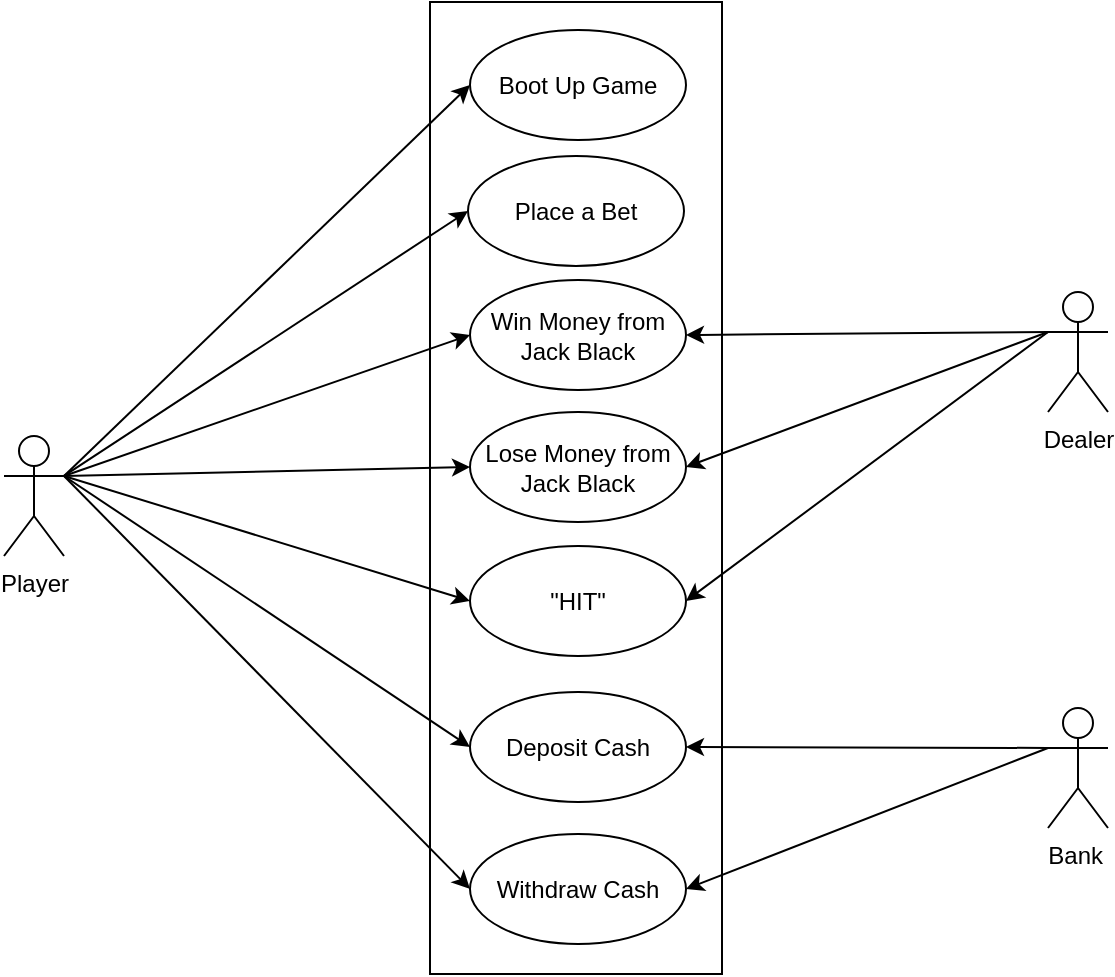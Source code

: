 <mxfile version="15.1.4" type="device"><diagram id="J6G4AC21ZZnvLt-BhjGy" name="Page-1"><mxGraphModel dx="1048" dy="420" grid="0" gridSize="10" guides="1" tooltips="1" connect="1" arrows="1" fold="1" page="0" pageScale="1" pageWidth="850" pageHeight="1100" math="0" shadow="0"><root><mxCell id="0"/><mxCell id="1" parent="0"/><mxCell id="E6azznWTdcwUSKMaCoXC-1" value="Player" style="shape=umlActor;verticalLabelPosition=bottom;verticalAlign=top;html=1;outlineConnect=0;" parent="1" vertex="1"><mxGeometry x="347" y="623" width="30" height="60" as="geometry"/></mxCell><mxCell id="E6azznWTdcwUSKMaCoXC-3" value="Dealer" style="shape=umlActor;verticalLabelPosition=bottom;verticalAlign=top;html=1;outlineConnect=0;" parent="1" vertex="1"><mxGeometry x="869" y="551" width="30" height="60" as="geometry"/></mxCell><mxCell id="E6azznWTdcwUSKMaCoXC-8" value="" style="rounded=0;whiteSpace=wrap;html=1;" parent="1" vertex="1"><mxGeometry x="560" y="406" width="146" height="486" as="geometry"/></mxCell><mxCell id="E6azznWTdcwUSKMaCoXC-9" value="Boot Up Game" style="ellipse;whiteSpace=wrap;html=1;" parent="1" vertex="1"><mxGeometry x="580" y="420" width="108" height="55" as="geometry"/></mxCell><mxCell id="E6azznWTdcwUSKMaCoXC-11" value="Deposit Cash" style="ellipse;whiteSpace=wrap;html=1;" parent="1" vertex="1"><mxGeometry x="580" y="751" width="108" height="55" as="geometry"/></mxCell><mxCell id="E6azznWTdcwUSKMaCoXC-12" value="Withdraw Cash" style="ellipse;whiteSpace=wrap;html=1;" parent="1" vertex="1"><mxGeometry x="580" y="822" width="108" height="55" as="geometry"/></mxCell><mxCell id="E6azznWTdcwUSKMaCoXC-13" value="&quot;HIT&quot;" style="ellipse;whiteSpace=wrap;html=1;" parent="1" vertex="1"><mxGeometry x="580" y="678" width="108" height="55" as="geometry"/></mxCell><mxCell id="E6azznWTdcwUSKMaCoXC-14" value="Win Money from Jack Black" style="ellipse;whiteSpace=wrap;html=1;" parent="1" vertex="1"><mxGeometry x="580" y="545" width="108" height="55" as="geometry"/></mxCell><mxCell id="E6azznWTdcwUSKMaCoXC-15" value="Lose Money from Jack Black" style="ellipse;whiteSpace=wrap;html=1;" parent="1" vertex="1"><mxGeometry x="580" y="611" width="108" height="55" as="geometry"/></mxCell><mxCell id="E6azznWTdcwUSKMaCoXC-17" value="" style="endArrow=classic;html=1;exitX=1;exitY=0.333;exitDx=0;exitDy=0;exitPerimeter=0;entryX=0;entryY=0.5;entryDx=0;entryDy=0;" parent="1" source="E6azznWTdcwUSKMaCoXC-1" target="E6azznWTdcwUSKMaCoXC-11" edge="1"><mxGeometry width="50" height="50" relative="1" as="geometry"><mxPoint x="876" y="758" as="sourcePoint"/><mxPoint x="693" y="647" as="targetPoint"/></mxGeometry></mxCell><mxCell id="E6azznWTdcwUSKMaCoXC-18" value="" style="endArrow=classic;html=1;entryX=0;entryY=0.5;entryDx=0;entryDy=0;exitX=1;exitY=0.333;exitDx=0;exitDy=0;exitPerimeter=0;" parent="1" source="E6azznWTdcwUSKMaCoXC-1" target="E6azznWTdcwUSKMaCoXC-12" edge="1"><mxGeometry width="50" height="50" relative="1" as="geometry"><mxPoint x="876" y="758" as="sourcePoint"/><mxPoint x="693" y="647" as="targetPoint"/></mxGeometry></mxCell><mxCell id="E6azznWTdcwUSKMaCoXC-19" value="" style="endArrow=classic;html=1;exitX=1;exitY=0.333;exitDx=0;exitDy=0;exitPerimeter=0;entryX=0;entryY=0.5;entryDx=0;entryDy=0;" parent="1" source="E6azznWTdcwUSKMaCoXC-1" target="E6azznWTdcwUSKMaCoXC-13" edge="1"><mxGeometry width="50" height="50" relative="1" as="geometry"><mxPoint x="876" y="758" as="sourcePoint"/><mxPoint x="693" y="647" as="targetPoint"/></mxGeometry></mxCell><mxCell id="E6azznWTdcwUSKMaCoXC-20" value="" style="endArrow=classic;html=1;entryX=1;entryY=0.5;entryDx=0;entryDy=0;exitX=0;exitY=0.333;exitDx=0;exitDy=0;exitPerimeter=0;" parent="1" source="E6azznWTdcwUSKMaCoXC-3" target="E6azznWTdcwUSKMaCoXC-15" edge="1"><mxGeometry width="50" height="50" relative="1" as="geometry"><mxPoint x="642" y="762" as="sourcePoint"/><mxPoint x="692" y="712" as="targetPoint"/></mxGeometry></mxCell><mxCell id="E6azznWTdcwUSKMaCoXC-23" value="" style="endArrow=classic;html=1;entryX=0;entryY=0.5;entryDx=0;entryDy=0;exitX=1;exitY=0.333;exitDx=0;exitDy=0;exitPerimeter=0;" parent="1" source="E6azznWTdcwUSKMaCoXC-1" target="E6azznWTdcwUSKMaCoXC-9" edge="1"><mxGeometry width="50" height="50" relative="1" as="geometry"><mxPoint x="642" y="769" as="sourcePoint"/><mxPoint x="692" y="719" as="targetPoint"/></mxGeometry></mxCell><mxCell id="E6azznWTdcwUSKMaCoXC-24" value="" style="endArrow=classic;html=1;entryX=1;entryY=0.5;entryDx=0;entryDy=0;exitX=0;exitY=0.333;exitDx=0;exitDy=0;exitPerimeter=0;" parent="1" source="E6azznWTdcwUSKMaCoXC-3" target="E6azznWTdcwUSKMaCoXC-14" edge="1"><mxGeometry width="50" height="50" relative="1" as="geometry"><mxPoint x="642" y="769" as="sourcePoint"/><mxPoint x="692" y="719" as="targetPoint"/></mxGeometry></mxCell><mxCell id="E6azznWTdcwUSKMaCoXC-26" value="" style="endArrow=classic;html=1;exitX=1;exitY=0.333;exitDx=0;exitDy=0;exitPerimeter=0;entryX=0;entryY=0.5;entryDx=0;entryDy=0;" parent="1" source="E6azznWTdcwUSKMaCoXC-1" target="E6azznWTdcwUSKMaCoXC-14" edge="1"><mxGeometry width="50" height="50" relative="1" as="geometry"><mxPoint x="642" y="769" as="sourcePoint"/><mxPoint x="692" y="719" as="targetPoint"/></mxGeometry></mxCell><mxCell id="E6azznWTdcwUSKMaCoXC-27" value="" style="endArrow=classic;html=1;exitX=1;exitY=0.333;exitDx=0;exitDy=0;exitPerimeter=0;entryX=0;entryY=0.5;entryDx=0;entryDy=0;" parent="1" source="E6azznWTdcwUSKMaCoXC-1" target="E6azznWTdcwUSKMaCoXC-15" edge="1"><mxGeometry width="50" height="50" relative="1" as="geometry"><mxPoint x="642" y="769" as="sourcePoint"/><mxPoint x="692" y="719" as="targetPoint"/></mxGeometry></mxCell><mxCell id="Kdk5xU9ihIuj-nbQ21Ih-1" value="Bank&amp;nbsp;" style="shape=umlActor;verticalLabelPosition=bottom;verticalAlign=top;html=1;outlineConnect=0;" parent="1" vertex="1"><mxGeometry x="869" y="759" width="30" height="60" as="geometry"/></mxCell><mxCell id="Kdk5xU9ihIuj-nbQ21Ih-4" value="" style="endArrow=classic;html=1;entryX=1;entryY=0.5;entryDx=0;entryDy=0;exitX=0;exitY=0.333;exitDx=0;exitDy=0;exitPerimeter=0;" parent="1" source="Kdk5xU9ihIuj-nbQ21Ih-1" target="E6azznWTdcwUSKMaCoXC-11" edge="1"><mxGeometry width="50" height="50" relative="1" as="geometry"><mxPoint x="605" y="807" as="sourcePoint"/><mxPoint x="655" y="757" as="targetPoint"/></mxGeometry></mxCell><mxCell id="Kdk5xU9ihIuj-nbQ21Ih-5" value="" style="endArrow=classic;html=1;entryX=1;entryY=0.5;entryDx=0;entryDy=0;exitX=0;exitY=0.333;exitDx=0;exitDy=0;exitPerimeter=0;" parent="1" source="Kdk5xU9ihIuj-nbQ21Ih-1" target="E6azznWTdcwUSKMaCoXC-12" edge="1"><mxGeometry width="50" height="50" relative="1" as="geometry"><mxPoint x="605" y="807" as="sourcePoint"/><mxPoint x="655" y="757" as="targetPoint"/></mxGeometry></mxCell><mxCell id="Kdk5xU9ihIuj-nbQ21Ih-6" value="" style="endArrow=classic;html=1;entryX=1;entryY=0.5;entryDx=0;entryDy=0;exitX=0;exitY=0.333;exitDx=0;exitDy=0;exitPerimeter=0;" parent="1" source="E6azznWTdcwUSKMaCoXC-3" target="E6azznWTdcwUSKMaCoXC-13" edge="1"><mxGeometry width="50" height="50" relative="1" as="geometry"><mxPoint x="605" y="807" as="sourcePoint"/><mxPoint x="655" y="757" as="targetPoint"/></mxGeometry></mxCell><mxCell id="hAdhA4cxszHSFIUAgL4G-1" value="Place a Bet" style="ellipse;whiteSpace=wrap;html=1;" vertex="1" parent="1"><mxGeometry x="579" y="483" width="108" height="55" as="geometry"/></mxCell><mxCell id="hAdhA4cxszHSFIUAgL4G-2" value="" style="endArrow=classic;html=1;entryX=0;entryY=0.5;entryDx=0;entryDy=0;exitX=1;exitY=0.333;exitDx=0;exitDy=0;exitPerimeter=0;" edge="1" parent="1" source="E6azznWTdcwUSKMaCoXC-1" target="hAdhA4cxszHSFIUAgL4G-1"><mxGeometry width="50" height="50" relative="1" as="geometry"><mxPoint x="598" y="806" as="sourcePoint"/><mxPoint x="648" y="756" as="targetPoint"/></mxGeometry></mxCell></root></mxGraphModel></diagram></mxfile>